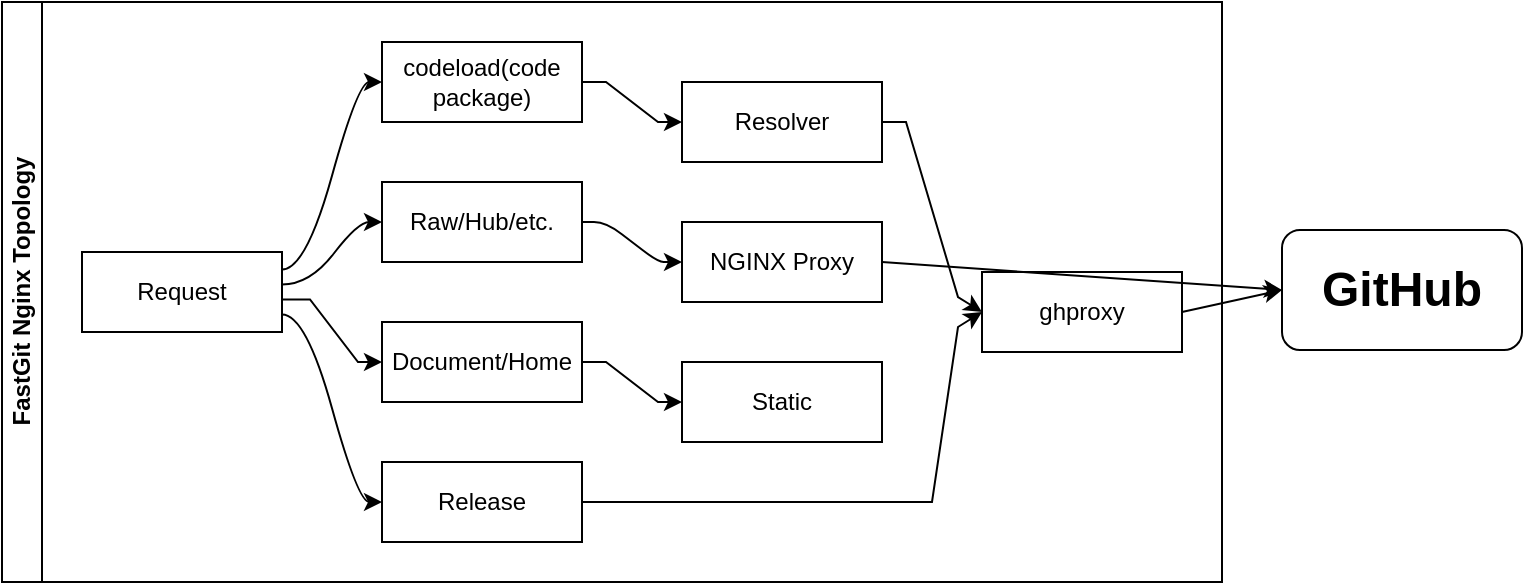 <mxfile version="12.2.4" pages="1"><diagram id="WVAgiM3zeZVS1p5Js2U3" name="Page-1"><mxGraphModel dx="2536" dy="1170" grid="1" gridSize="10" guides="1" tooltips="1" connect="1" arrows="1" fold="1" page="1" pageScale="1" pageWidth="827" pageHeight="583" math="0" shadow="0"><root><mxCell id="0"/><mxCell id="1" parent="0"/><mxCell id="2" value="&lt;font style=&quot;font-size: 24px&quot;&gt;&lt;b&gt;GitHub&lt;/b&gt;&lt;/font&gt;" style="rounded=1;whiteSpace=wrap;html=1;" parent="1" vertex="1"><mxGeometry x="-980" y="-323" width="120" height="60" as="geometry"/></mxCell><mxCell id="9" value="FastGit Nginx Topology" style="swimlane;html=1;startSize=20;horizontal=0;childLayout=flowLayout;flowOrientation=west;resizable=0;interRankCellSpacing=50;containerType=tree;swimlaneFillColor=#ffffff;" parent="1" vertex="1"><mxGeometry x="-1620" y="-437" width="610" height="290" as="geometry"/></mxCell><mxCell id="19" value="" style="edgeStyle=orthogonalEdgeStyle;rounded=0;orthogonalLoop=1;jettySize=auto;html=1;noEdgeStyle=1;orthogonal=1;" parent="9" source="10" target="18" edge="1"><mxGeometry relative="1" as="geometry"><Array as="points"><mxPoint x="154" y="148.75"/><mxPoint x="178" y="180"/></Array></mxGeometry></mxCell><mxCell id="10" value="Request" style="whiteSpace=wrap;html=1;" parent="9" vertex="1"><mxGeometry x="40" y="125" width="100" height="40" as="geometry"/></mxCell><mxCell id="22" style="edgeStyle=orthogonalEdgeStyle;rounded=0;orthogonalLoop=1;jettySize=auto;html=1;exitX=1;exitY=0.5;exitDx=0;exitDy=0;entryX=0;entryY=0.5;entryDx=0;entryDy=0;noEdgeStyle=1;orthogonal=1;" parent="9" source="18" target="20" edge="1"><mxGeometry relative="1" as="geometry"><Array as="points"><mxPoint x="302" y="180"/><mxPoint x="328" y="200"/></Array></mxGeometry></mxCell><mxCell id="18" value="Document/Home" style="whiteSpace=wrap;html=1;" parent="9" vertex="1"><mxGeometry x="190" y="160" width="100" height="40" as="geometry"/></mxCell><mxCell id="26" style="edgeStyle=orthogonalEdgeStyle;rounded=0;orthogonalLoop=1;jettySize=auto;html=1;exitX=1;exitY=0.5;exitDx=0;exitDy=0;entryX=0;entryY=0.5;entryDx=0;entryDy=0;orthogonal=1;noEdgeStyle=1;" parent="9" source="11" target="25" edge="1"><mxGeometry relative="1" as="geometry"><Array as="points"><mxPoint x="302" y="40"/><mxPoint x="328" y="60"/></Array></mxGeometry></mxCell><mxCell id="11" value="codeload(code package)" style="whiteSpace=wrap;html=1;" parent="9" vertex="1"><mxGeometry x="190" y="20" width="100" height="40" as="geometry"/></mxCell><mxCell id="12" value="" style="html=1;curved=1;noEdgeStyle=1;orthogonal=1;" parent="9" source="10" target="11" edge="1"><mxGeometry relative="1" as="geometry"><Array as="points"><mxPoint x="152" y="133.75"/><mxPoint x="178" y="40"/></Array></mxGeometry></mxCell><mxCell id="13" value="Raw/Hub/etc." style="whiteSpace=wrap;html=1;" parent="9" vertex="1"><mxGeometry x="190" y="90" width="100" height="40" as="geometry"/></mxCell><mxCell id="14" value="" style="html=1;curved=1;noEdgeStyle=1;orthogonal=1;" parent="9" source="10" target="13" edge="1"><mxGeometry relative="1" as="geometry"><Array as="points"><mxPoint x="154" y="141.25"/><mxPoint x="178" y="110"/></Array></mxGeometry></mxCell><mxCell id="15" value="NGINX Proxy" style="whiteSpace=wrap;html=1;" parent="9" vertex="1"><mxGeometry x="340" y="110" width="100" height="40" as="geometry"/></mxCell><mxCell id="17" value="" style="html=1;orthogonal=1;edgeStyle=orthogonalEdgeStyle;noEdgeStyle=1;" parent="9" source="13" target="15" edge="1"><mxGeometry relative="1" as="geometry"><Array as="points"><mxPoint x="302" y="110"/><mxPoint x="328" y="130"/></Array></mxGeometry></mxCell><mxCell id="20" value="Static" style="whiteSpace=wrap;html=1;" parent="9" vertex="1"><mxGeometry x="340" y="180" width="100" height="40" as="geometry"/></mxCell><mxCell id="23" value="" style="html=1;curved=1;noEdgeStyle=1;orthogonal=1;" parent="9" source="10" target="24" edge="1"><mxGeometry relative="1" as="geometry"><mxPoint x="2381" y="1390" as="sourcePoint"/><Array as="points"><mxPoint x="152" y="156.25"/><mxPoint x="178" y="250"/></Array></mxGeometry></mxCell><mxCell id="31" style="edgeStyle=orthogonalEdgeStyle;rounded=0;orthogonalLoop=1;jettySize=auto;html=1;exitX=1;exitY=0.5;exitDx=0;exitDy=0;entryX=0;entryY=0.5;entryDx=0;entryDy=0;noEdgeStyle=1;orthogonal=1;" parent="9" source="24" target="27" edge="1"><mxGeometry relative="1" as="geometry"><Array as="points"><mxPoint x="302" y="250"/><mxPoint x="315" y="250"/><mxPoint x="465" y="250"/><mxPoint x="478" y="162.5"/></Array></mxGeometry></mxCell><mxCell id="24" value="Release" style="whiteSpace=wrap;html=1;" parent="9" vertex="1"><mxGeometry x="190" y="230" width="100" height="40" as="geometry"/></mxCell><mxCell id="28" style="edgeStyle=orthogonalEdgeStyle;rounded=0;orthogonalLoop=1;jettySize=auto;html=1;exitX=1;exitY=0.5;exitDx=0;exitDy=0;entryX=0;entryY=0.5;entryDx=0;entryDy=0;noEdgeStyle=1;orthogonal=1;" parent="9" source="25" target="27" edge="1"><mxGeometry relative="1" as="geometry"><Array as="points"><mxPoint x="452" y="60"/><mxPoint x="478" y="147.5"/></Array></mxGeometry></mxCell><mxCell id="25" value="Resolver" style="whiteSpace=wrap;html=1;" parent="9" vertex="1"><mxGeometry x="340" y="40" width="100" height="40" as="geometry"/></mxCell><mxCell id="27" value="ghproxy" style="whiteSpace=wrap;html=1;" parent="9" vertex="1"><mxGeometry x="490" y="135" width="100" height="40" as="geometry"/></mxCell><mxCell id="29" style="rounded=0;orthogonalLoop=1;jettySize=auto;html=1;exitX=1;exitY=0.5;exitDx=0;exitDy=0;entryX=0;entryY=0.5;entryDx=0;entryDy=0;" parent="1" source="27" target="2" edge="1"><mxGeometry relative="1" as="geometry"/></mxCell><mxCell id="30" style="rounded=0;orthogonalLoop=1;jettySize=auto;html=1;exitX=1;exitY=0.5;exitDx=0;exitDy=0;entryX=0;entryY=0.5;entryDx=0;entryDy=0;" parent="1" source="15" target="2" edge="1"><mxGeometry relative="1" as="geometry"/></mxCell></root></mxGraphModel></diagram></mxfile>